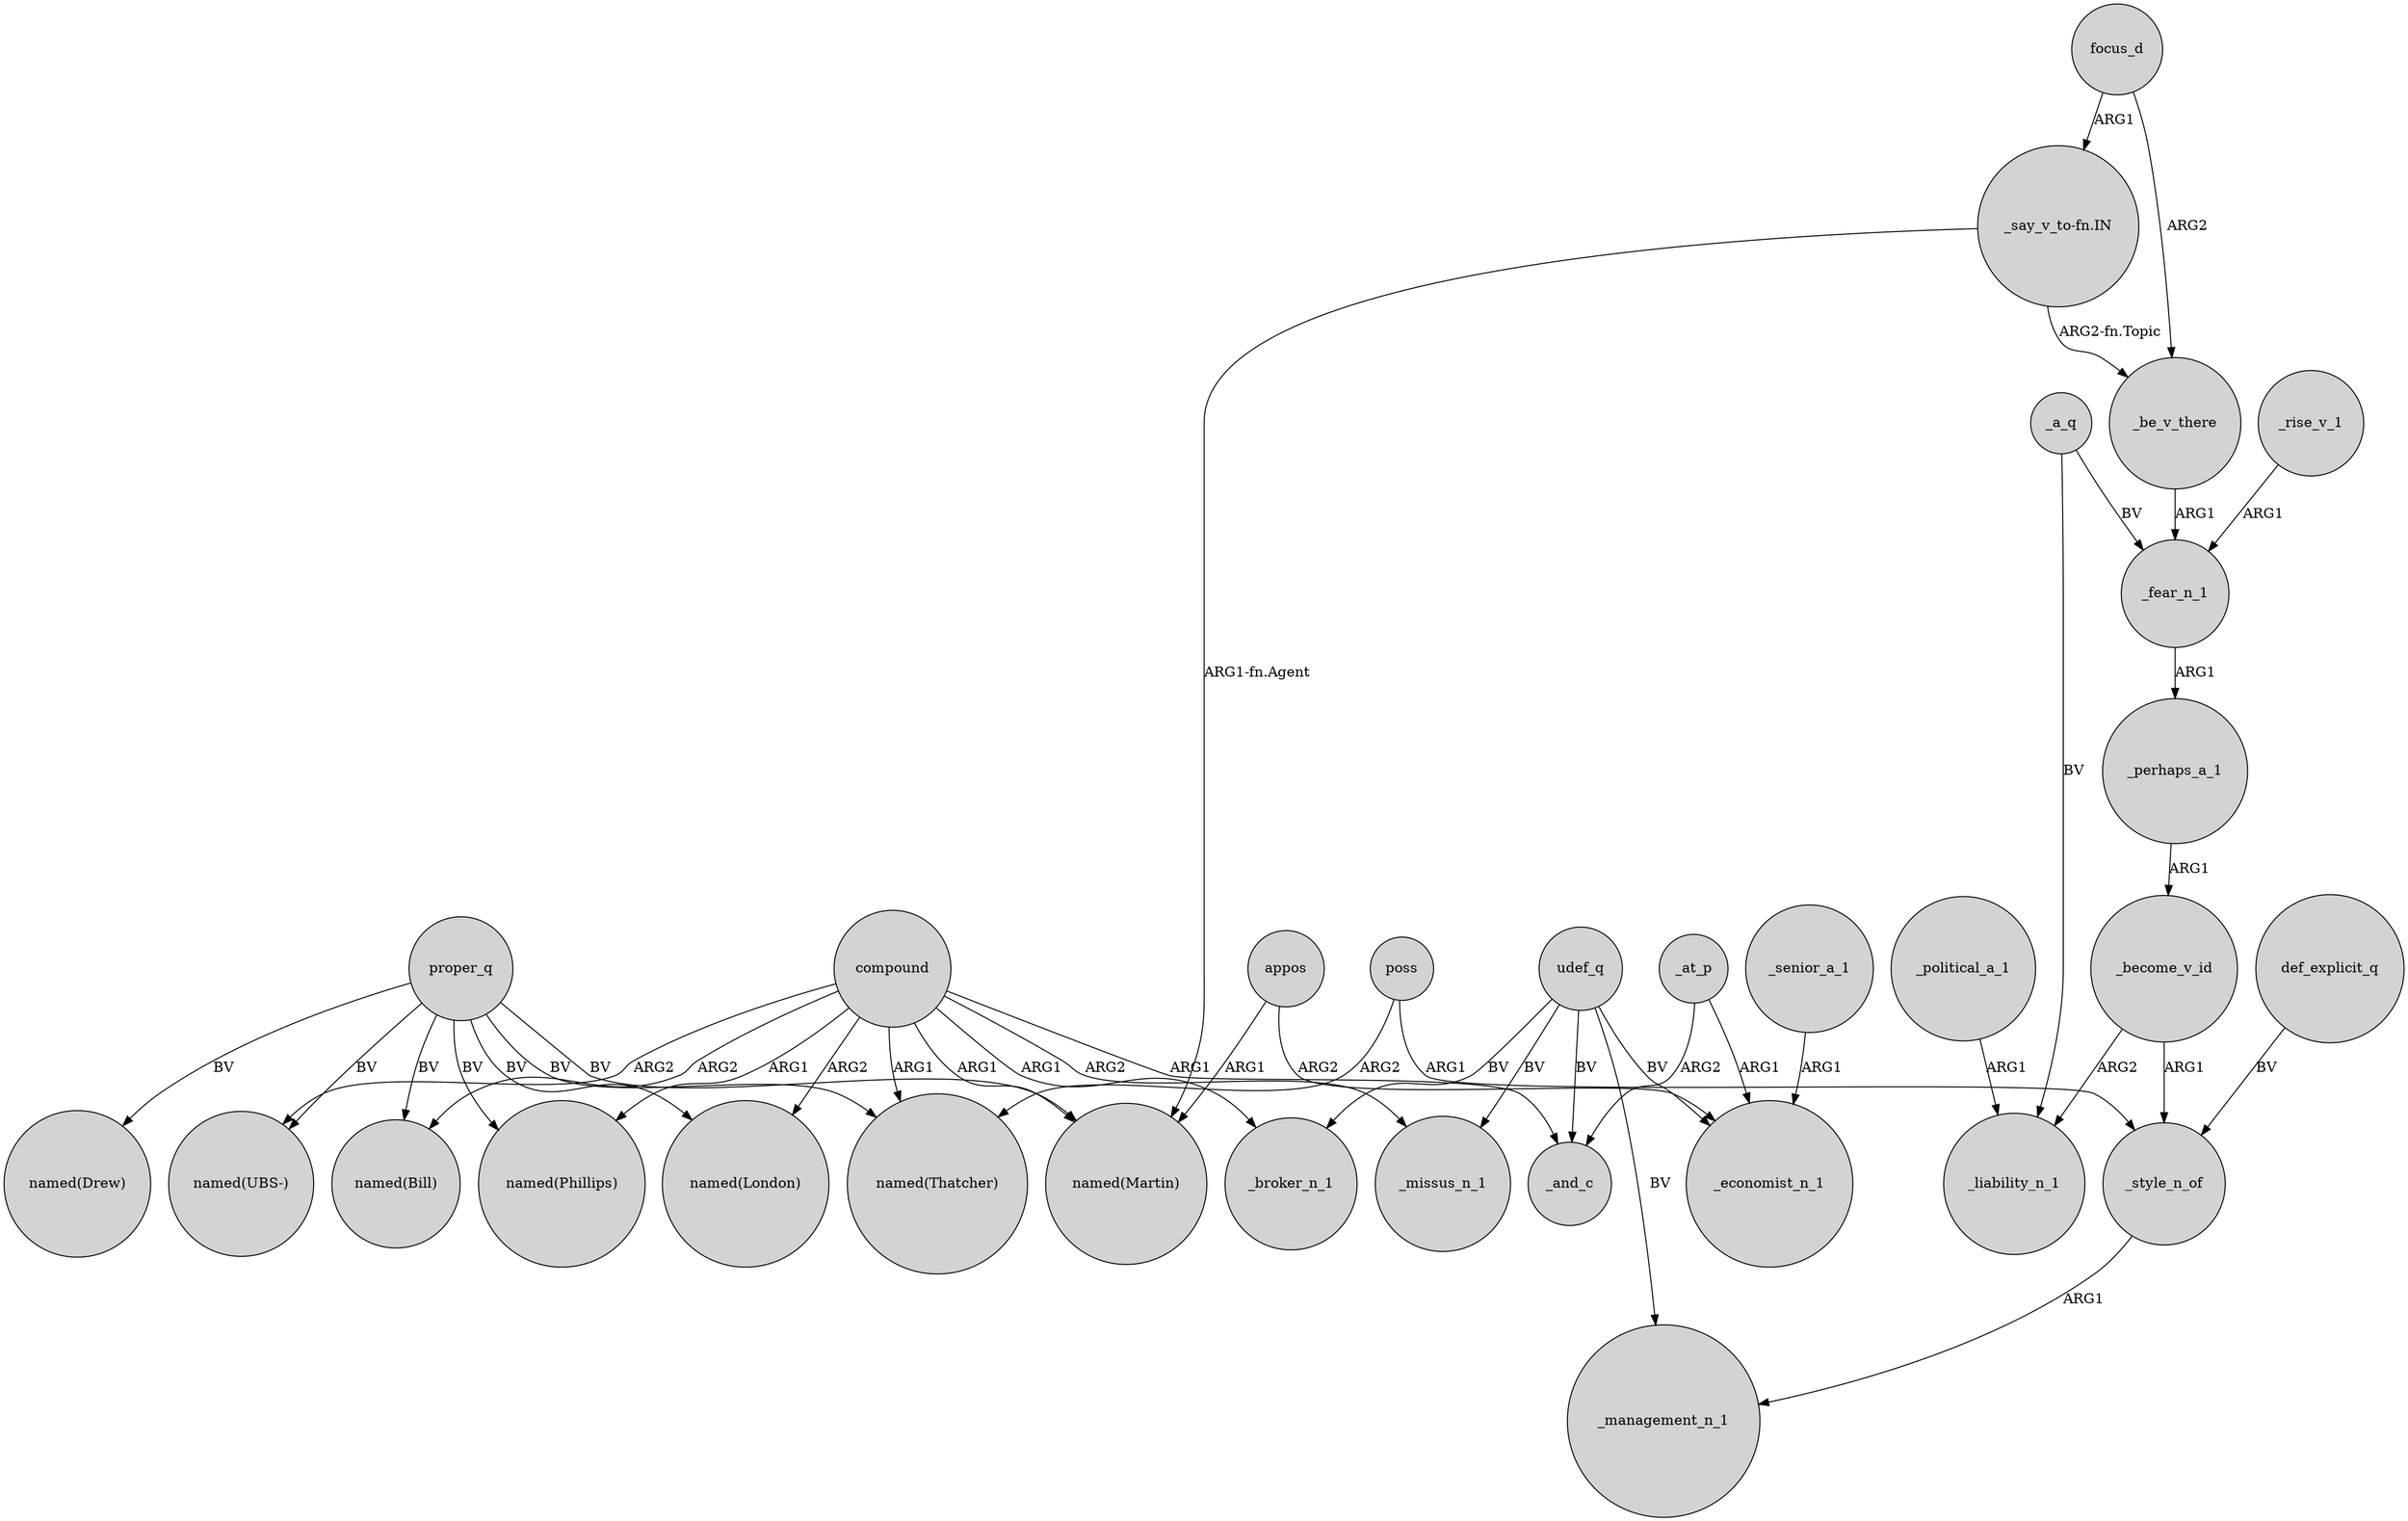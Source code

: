digraph {
	node [shape=circle style=filled]
	proper_q -> "named(UBS-)" [label=BV]
	_style_n_of -> _management_n_1 [label=ARG1]
	appos -> "named(Martin)" [label=ARG1]
	_a_q -> _fear_n_1 [label=BV]
	appos -> _economist_n_1 [label=ARG2]
	compound -> "named(Martin)" [label=ARG1]
	compound -> _missus_n_1 [label=ARG2]
	proper_q -> "named(Bill)" [label=BV]
	udef_q -> _economist_n_1 [label=BV]
	udef_q -> _missus_n_1 [label=BV]
	_rise_v_1 -> _fear_n_1 [label=ARG1]
	udef_q -> _management_n_1 [label=BV]
	compound -> "named(Phillips)" [label=ARG1]
	compound -> "named(UBS-)" [label=ARG2]
	compound -> "named(Thatcher)" [label=ARG1]
	compound -> _broker_n_1 [label=ARG1]
	_be_v_there -> _fear_n_1 [label=ARG1]
	"_say_v_to-fn.IN" -> _be_v_there [label="ARG2-fn.Topic"]
	compound -> _and_c [label=ARG1]
	_at_p -> _economist_n_1 [label=ARG1]
	compound -> "named(London)" [label=ARG2]
	compound -> "named(Bill)" [label=ARG2]
	_become_v_id -> _style_n_of [label=ARG1]
	_political_a_1 -> _liability_n_1 [label=ARG1]
	_become_v_id -> _liability_n_1 [label=ARG2]
	proper_q -> "named(Martin)" [label=BV]
	_perhaps_a_1 -> _become_v_id [label=ARG1]
	proper_q -> "named(London)" [label=BV]
	proper_q -> "named(Drew)" [label=BV]
	_fear_n_1 -> _perhaps_a_1 [label=ARG1]
	_senior_a_1 -> _economist_n_1 [label=ARG1]
	_a_q -> _liability_n_1 [label=BV]
	poss -> _style_n_of [label=ARG1]
	"_say_v_to-fn.IN" -> "named(Martin)" [label="ARG1-fn.Agent"]
	poss -> "named(Thatcher)" [label=ARG2]
	udef_q -> _broker_n_1 [label=BV]
	def_explicit_q -> _style_n_of [label=BV]
	_at_p -> _and_c [label=ARG2]
	udef_q -> _and_c [label=BV]
	proper_q -> "named(Phillips)" [label=BV]
	proper_q -> "named(Thatcher)" [label=BV]
	focus_d -> _be_v_there [label=ARG2]
	focus_d -> "_say_v_to-fn.IN" [label=ARG1]
}
